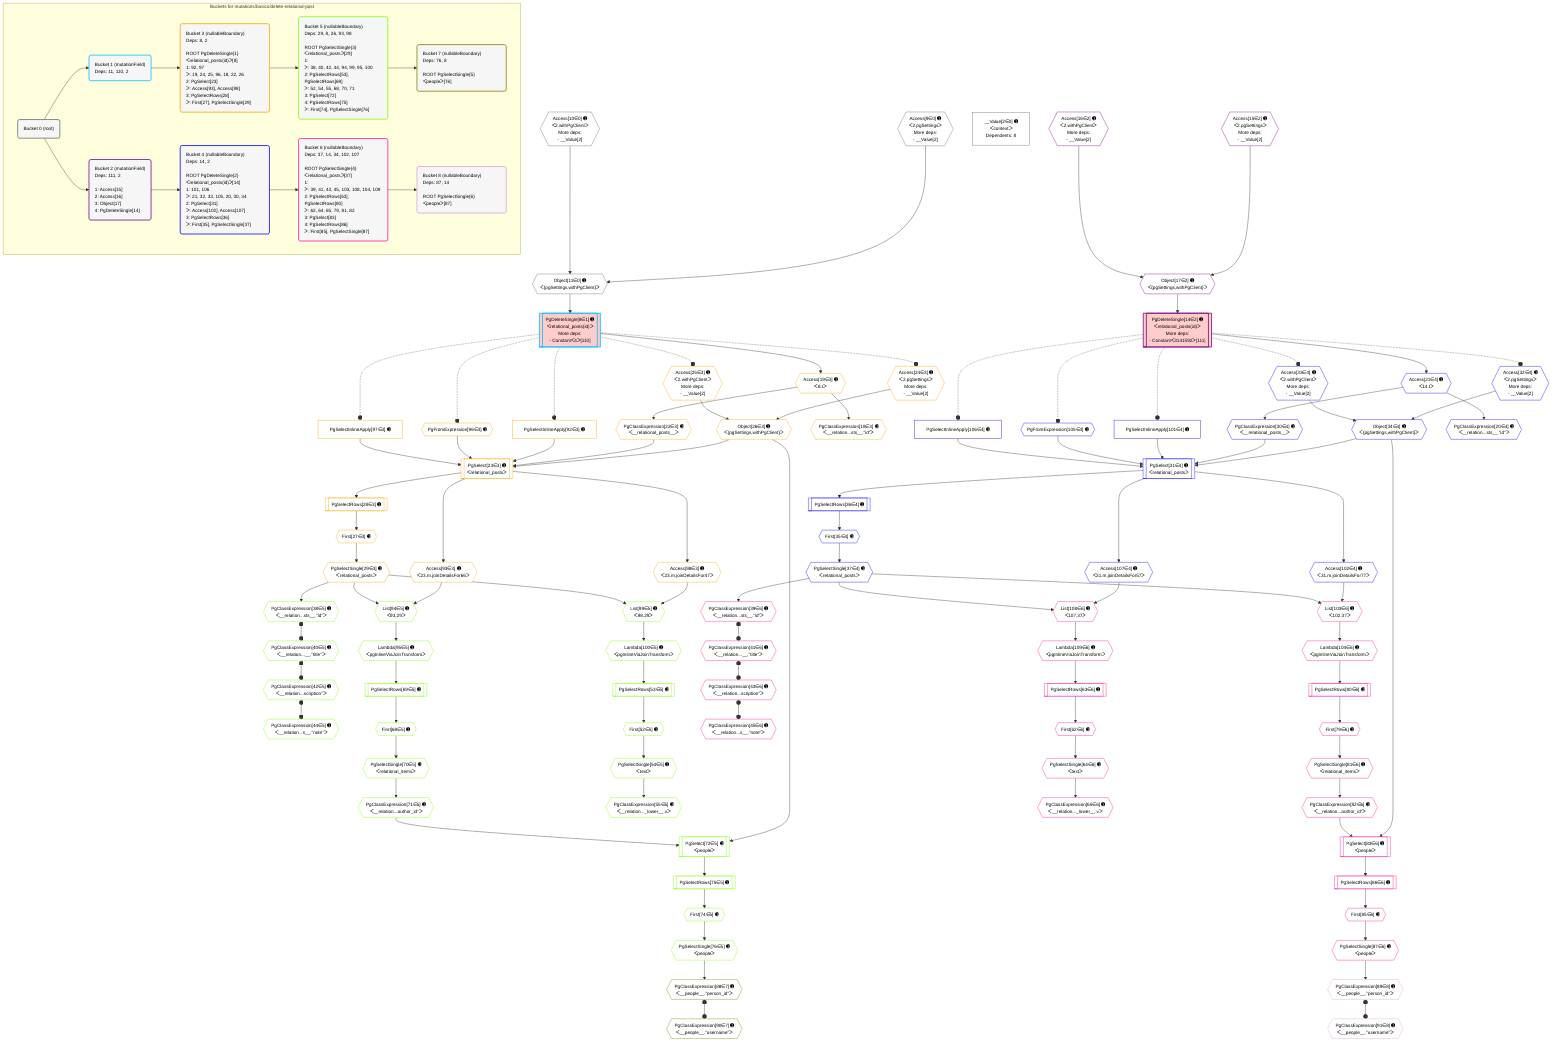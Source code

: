 %%{init: {'themeVariables': { 'fontSize': '12px'}}}%%
graph TD
    classDef path fill:#eee,stroke:#000,color:#000
    classDef plan fill:#fff,stroke-width:1px,color:#000
    classDef itemplan fill:#fff,stroke-width:2px,color:#000
    classDef unbatchedplan fill:#dff,stroke-width:1px,color:#000
    classDef sideeffectplan fill:#fcc,stroke-width:2px,color:#000
    classDef bucket fill:#f6f6f6,color:#000,stroke-width:2px,text-align:left

    subgraph "Buckets for mutations/basics/delete-relational-post"
    Bucket0("Bucket 0 (root)"):::bucket
    Bucket1("Bucket 1 (mutationField)<br />Deps: 11, 110, 2"):::bucket
    Bucket2("Bucket 2 (mutationField)<br />Deps: 111, 2<br /><br />1: Access[15]<br />2: Access[16]<br />3: Object[17]<br />4: PgDeleteSingle[14]"):::bucket
    Bucket3("Bucket 3 (nullableBoundary)<br />Deps: 8, 2<br /><br />ROOT PgDeleteSingle{1}ᐸrelational_posts(id)ᐳ[8]<br />1: 92, 97<br />ᐳ: 19, 24, 25, 96, 18, 22, 26<br />2: PgSelect[23]<br />ᐳ: Access[93], Access[98]<br />3: PgSelectRows[28]<br />ᐳ: First[27], PgSelectSingle[29]"):::bucket
    Bucket4("Bucket 4 (nullableBoundary)<br />Deps: 14, 2<br /><br />ROOT PgDeleteSingle{2}ᐸrelational_posts(id)ᐳ[14]<br />1: 101, 106<br />ᐳ: 21, 32, 33, 105, 20, 30, 34<br />2: PgSelect[31]<br />ᐳ: Access[102], Access[107]<br />3: PgSelectRows[36]<br />ᐳ: First[35], PgSelectSingle[37]"):::bucket
    Bucket5("Bucket 5 (nullableBoundary)<br />Deps: 29, 8, 26, 93, 98<br /><br />ROOT PgSelectSingle{3}ᐸrelational_postsᐳ[29]<br />1: <br />ᐳ: 38, 40, 42, 44, 94, 99, 95, 100<br />2: PgSelectRows[53], PgSelectRows[69]<br />ᐳ: 52, 54, 55, 68, 70, 71<br />3: PgSelect[72]<br />4: PgSelectRows[75]<br />ᐳ: First[74], PgSelectSingle[76]"):::bucket
    Bucket6("Bucket 6 (nullableBoundary)<br />Deps: 37, 14, 34, 102, 107<br /><br />ROOT PgSelectSingle{4}ᐸrelational_postsᐳ[37]<br />1: <br />ᐳ: 39, 41, 43, 45, 103, 108, 104, 109<br />2: PgSelectRows[63], PgSelectRows[80]<br />ᐳ: 62, 64, 65, 79, 81, 82<br />3: PgSelect[83]<br />4: PgSelectRows[86]<br />ᐳ: First[85], PgSelectSingle[87]"):::bucket
    Bucket7("Bucket 7 (nullableBoundary)<br />Deps: 76, 8<br /><br />ROOT PgSelectSingle{5}ᐸpeopleᐳ[76]"):::bucket
    Bucket8("Bucket 8 (nullableBoundary)<br />Deps: 87, 14<br /><br />ROOT PgSelectSingle{6}ᐸpeopleᐳ[87]"):::bucket
    end
    Bucket0 --> Bucket1 & Bucket2
    Bucket1 --> Bucket3
    Bucket2 --> Bucket4
    Bucket3 --> Bucket5
    Bucket4 --> Bucket6
    Bucket5 --> Bucket7
    Bucket6 --> Bucket8

    %% plan dependencies
    Object11{{"Object[11∈0] ➊<br />ᐸ{pgSettings,withPgClient}ᐳ"}}:::plan
    Access9{{"Access[9∈0] ➊<br />ᐸ2.pgSettingsᐳ<br />More deps:<br />- __Value[2]"}}:::plan
    Access10{{"Access[10∈0] ➊<br />ᐸ2.withPgClientᐳ<br />More deps:<br />- __Value[2]"}}:::plan
    Access9 & Access10 --> Object11
    __Value2["__Value[2∈0] ➊<br />ᐸcontextᐳ<br />Dependents: 8"]:::plan
    PgDeleteSingle8[["PgDeleteSingle[8∈1] ➊<br />ᐸrelational_posts(id)ᐳ<br />More deps:<br />- Constantᐸ4ᐳ[110]"]]:::sideeffectplan
    Object11 --> PgDeleteSingle8
    PgDeleteSingle14[["PgDeleteSingle[14∈2] ➊<br />ᐸrelational_posts(id)ᐳ<br />More deps:<br />- Constantᐸ3141592ᐳ[111]"]]:::sideeffectplan
    Object17{{"Object[17∈2] ➊<br />ᐸ{pgSettings,withPgClient}ᐳ"}}:::plan
    Object17 --> PgDeleteSingle14
    Access15{{"Access[15∈2] ➊<br />ᐸ2.pgSettingsᐳ<br />More deps:<br />- __Value[2]"}}:::plan
    Access16{{"Access[16∈2] ➊<br />ᐸ2.withPgClientᐳ<br />More deps:<br />- __Value[2]"}}:::plan
    Access15 & Access16 --> Object17
    PgSelect23[["PgSelect[23∈3] ➊<br />ᐸrelational_postsᐳ"]]:::plan
    Object26{{"Object[26∈3] ➊<br />ᐸ{pgSettings,withPgClient}ᐳ"}}:::plan
    PgClassExpression22{{"PgClassExpression[22∈3] ➊<br />ᐸ__relational_posts__ᐳ"}}:::plan
    PgSelectInlineApply92["PgSelectInlineApply[92∈3] ➊"]:::plan
    PgFromExpression96{{"PgFromExpression[96∈3] ➊"}}:::plan
    PgSelectInlineApply97["PgSelectInlineApply[97∈3] ➊"]:::plan
    Object26 & PgClassExpression22 & PgSelectInlineApply92 & PgFromExpression96 & PgSelectInlineApply97 --> PgSelect23
    Access24{{"Access[24∈3] ➊<br />ᐸ2.pgSettingsᐳ<br />More deps:<br />- __Value[2]"}}:::plan
    Access25{{"Access[25∈3] ➊<br />ᐸ2.withPgClientᐳ<br />More deps:<br />- __Value[2]"}}:::plan
    Access24 & Access25 --> Object26
    PgClassExpression18{{"PgClassExpression[18∈3] ➊<br />ᐸ__relation...sts__.”id”ᐳ"}}:::plan
    Access19{{"Access[19∈3] ➊<br />ᐸ8.tᐳ"}}:::plan
    Access19 --> PgClassExpression18
    PgDeleteSingle8 --> Access19
    Access19 --> PgClassExpression22
    First27{{"First[27∈3] ➊"}}:::plan
    PgSelectRows28[["PgSelectRows[28∈3] ➊"]]:::plan
    PgSelectRows28 --> First27
    PgSelect23 --> PgSelectRows28
    PgSelectSingle29{{"PgSelectSingle[29∈3] ➊<br />ᐸrelational_postsᐳ"}}:::plan
    First27 --> PgSelectSingle29
    Access93{{"Access[93∈3] ➊<br />ᐸ23.m.joinDetailsFor66ᐳ"}}:::plan
    PgSelect23 --> Access93
    Access98{{"Access[98∈3] ➊<br />ᐸ23.m.joinDetailsFor47ᐳ"}}:::plan
    PgSelect23 --> Access98
    PgSelect31[["PgSelect[31∈4] ➊<br />ᐸrelational_postsᐳ"]]:::plan
    Object34{{"Object[34∈4] ➊<br />ᐸ{pgSettings,withPgClient}ᐳ"}}:::plan
    PgClassExpression30{{"PgClassExpression[30∈4] ➊<br />ᐸ__relational_posts__ᐳ"}}:::plan
    PgSelectInlineApply101["PgSelectInlineApply[101∈4] ➊"]:::plan
    PgFromExpression105{{"PgFromExpression[105∈4] ➊"}}:::plan
    PgSelectInlineApply106["PgSelectInlineApply[106∈4] ➊"]:::plan
    Object34 & PgClassExpression30 & PgSelectInlineApply101 & PgFromExpression105 & PgSelectInlineApply106 --> PgSelect31
    Access32{{"Access[32∈4] ➊<br />ᐸ2.pgSettingsᐳ<br />More deps:<br />- __Value[2]"}}:::plan
    Access33{{"Access[33∈4] ➊<br />ᐸ2.withPgClientᐳ<br />More deps:<br />- __Value[2]"}}:::plan
    Access32 & Access33 --> Object34
    PgClassExpression20{{"PgClassExpression[20∈4] ➊<br />ᐸ__relation...sts__.”id”ᐳ"}}:::plan
    Access21{{"Access[21∈4] ➊<br />ᐸ14.tᐳ"}}:::plan
    Access21 --> PgClassExpression20
    PgDeleteSingle14 --> Access21
    Access21 --> PgClassExpression30
    First35{{"First[35∈4] ➊"}}:::plan
    PgSelectRows36[["PgSelectRows[36∈4] ➊"]]:::plan
    PgSelectRows36 --> First35
    PgSelect31 --> PgSelectRows36
    PgSelectSingle37{{"PgSelectSingle[37∈4] ➊<br />ᐸrelational_postsᐳ"}}:::plan
    First35 --> PgSelectSingle37
    Access102{{"Access[102∈4] ➊<br />ᐸ31.m.joinDetailsFor77ᐳ"}}:::plan
    PgSelect31 --> Access102
    Access107{{"Access[107∈4] ➊<br />ᐸ31.m.joinDetailsFor57ᐳ"}}:::plan
    PgSelect31 --> Access107
    PgSelect72[["PgSelect[72∈5] ➊<br />ᐸpeopleᐳ"]]:::plan
    PgClassExpression71{{"PgClassExpression[71∈5] ➊<br />ᐸ__relation...author_id”ᐳ"}}:::plan
    Object26 & PgClassExpression71 --> PgSelect72
    List94{{"List[94∈5] ➊<br />ᐸ93,29ᐳ"}}:::plan
    Access93 & PgSelectSingle29 --> List94
    List99{{"List[99∈5] ➊<br />ᐸ98,29ᐳ"}}:::plan
    Access98 & PgSelectSingle29 --> List99
    PgClassExpression38{{"PgClassExpression[38∈5] ➊<br />ᐸ__relation...sts__.”id”ᐳ"}}:::plan
    PgSelectSingle29 --> PgClassExpression38
    PgClassExpression40{{"PgClassExpression[40∈5] ➊<br />ᐸ__relation...__.”title”ᐳ"}}:::plan
    PgClassExpression38 o--o PgClassExpression40
    PgClassExpression42{{"PgClassExpression[42∈5] ➊<br />ᐸ__relation...scription”ᐳ"}}:::plan
    PgClassExpression40 o--o PgClassExpression42
    PgClassExpression44{{"PgClassExpression[44∈5] ➊<br />ᐸ__relation...s__.”note”ᐳ"}}:::plan
    PgClassExpression42 o--o PgClassExpression44
    First52{{"First[52∈5] ➊"}}:::plan
    PgSelectRows53[["PgSelectRows[53∈5] ➊"]]:::plan
    PgSelectRows53 --> First52
    Lambda100{{"Lambda[100∈5] ➊<br />ᐸpgInlineViaJoinTransformᐳ"}}:::plan
    Lambda100 --> PgSelectRows53
    PgSelectSingle54{{"PgSelectSingle[54∈5] ➊<br />ᐸtextᐳ"}}:::plan
    First52 --> PgSelectSingle54
    PgClassExpression55{{"PgClassExpression[55∈5] ➊<br />ᐸ__relation..._lower__.vᐳ"}}:::plan
    PgSelectSingle54 --> PgClassExpression55
    First68{{"First[68∈5] ➊"}}:::plan
    PgSelectRows69[["PgSelectRows[69∈5] ➊"]]:::plan
    PgSelectRows69 --> First68
    Lambda95{{"Lambda[95∈5] ➊<br />ᐸpgInlineViaJoinTransformᐳ"}}:::plan
    Lambda95 --> PgSelectRows69
    PgSelectSingle70{{"PgSelectSingle[70∈5] ➊<br />ᐸrelational_itemsᐳ"}}:::plan
    First68 --> PgSelectSingle70
    PgSelectSingle70 --> PgClassExpression71
    First74{{"First[74∈5] ➊"}}:::plan
    PgSelectRows75[["PgSelectRows[75∈5] ➊"]]:::plan
    PgSelectRows75 --> First74
    PgSelect72 --> PgSelectRows75
    PgSelectSingle76{{"PgSelectSingle[76∈5] ➊<br />ᐸpeopleᐳ"}}:::plan
    First74 --> PgSelectSingle76
    List94 --> Lambda95
    List99 --> Lambda100
    PgSelect83[["PgSelect[83∈6] ➊<br />ᐸpeopleᐳ"]]:::plan
    PgClassExpression82{{"PgClassExpression[82∈6] ➊<br />ᐸ__relation...author_id”ᐳ"}}:::plan
    Object34 & PgClassExpression82 --> PgSelect83
    List103{{"List[103∈6] ➊<br />ᐸ102,37ᐳ"}}:::plan
    Access102 & PgSelectSingle37 --> List103
    List108{{"List[108∈6] ➊<br />ᐸ107,37ᐳ"}}:::plan
    Access107 & PgSelectSingle37 --> List108
    PgClassExpression39{{"PgClassExpression[39∈6] ➊<br />ᐸ__relation...sts__.”id”ᐳ"}}:::plan
    PgSelectSingle37 --> PgClassExpression39
    PgClassExpression41{{"PgClassExpression[41∈6] ➊<br />ᐸ__relation...__.”title”ᐳ"}}:::plan
    PgClassExpression39 o--o PgClassExpression41
    PgClassExpression43{{"PgClassExpression[43∈6] ➊<br />ᐸ__relation...scription”ᐳ"}}:::plan
    PgClassExpression41 o--o PgClassExpression43
    PgClassExpression45{{"PgClassExpression[45∈6] ➊<br />ᐸ__relation...s__.”note”ᐳ"}}:::plan
    PgClassExpression43 o--o PgClassExpression45
    First62{{"First[62∈6] ➊"}}:::plan
    PgSelectRows63[["PgSelectRows[63∈6] ➊"]]:::plan
    PgSelectRows63 --> First62
    Lambda109{{"Lambda[109∈6] ➊<br />ᐸpgInlineViaJoinTransformᐳ"}}:::plan
    Lambda109 --> PgSelectRows63
    PgSelectSingle64{{"PgSelectSingle[64∈6] ➊<br />ᐸtextᐳ"}}:::plan
    First62 --> PgSelectSingle64
    PgClassExpression65{{"PgClassExpression[65∈6] ➊<br />ᐸ__relation..._lower__.vᐳ"}}:::plan
    PgSelectSingle64 --> PgClassExpression65
    First79{{"First[79∈6] ➊"}}:::plan
    PgSelectRows80[["PgSelectRows[80∈6] ➊"]]:::plan
    PgSelectRows80 --> First79
    Lambda104{{"Lambda[104∈6] ➊<br />ᐸpgInlineViaJoinTransformᐳ"}}:::plan
    Lambda104 --> PgSelectRows80
    PgSelectSingle81{{"PgSelectSingle[81∈6] ➊<br />ᐸrelational_itemsᐳ"}}:::plan
    First79 --> PgSelectSingle81
    PgSelectSingle81 --> PgClassExpression82
    First85{{"First[85∈6] ➊"}}:::plan
    PgSelectRows86[["PgSelectRows[86∈6] ➊"]]:::plan
    PgSelectRows86 --> First85
    PgSelect83 --> PgSelectRows86
    PgSelectSingle87{{"PgSelectSingle[87∈6] ➊<br />ᐸpeopleᐳ"}}:::plan
    First85 --> PgSelectSingle87
    List103 --> Lambda104
    List108 --> Lambda109
    PgClassExpression88{{"PgClassExpression[88∈7] ➊<br />ᐸ__people__.”person_id”ᐳ"}}:::plan
    PgSelectSingle76 --> PgClassExpression88
    PgClassExpression90{{"PgClassExpression[90∈7] ➊<br />ᐸ__people__.”username”ᐳ"}}:::plan
    PgClassExpression88 o--o PgClassExpression90
    PgClassExpression89{{"PgClassExpression[89∈8] ➊<br />ᐸ__people__.”person_id”ᐳ"}}:::plan
    PgSelectSingle87 --> PgClassExpression89
    PgClassExpression91{{"PgClassExpression[91∈8] ➊<br />ᐸ__people__.”username”ᐳ"}}:::plan
    PgClassExpression89 o--o PgClassExpression91

    %% define steps
    classDef bucket0 stroke:#696969
    class Bucket0,__Value2,Access9,Access10,Object11 bucket0
    classDef bucket1 stroke:#00bfff
    class Bucket1,PgDeleteSingle8 bucket1
    classDef bucket2 stroke:#7f007f
    class Bucket2,PgDeleteSingle14,Access15,Access16,Object17 bucket2
    classDef bucket3 stroke:#ffa500
    class Bucket3,PgClassExpression18,Access19,PgClassExpression22,PgSelect23,Access24,Access25,Object26,First27,PgSelectRows28,PgSelectSingle29,PgSelectInlineApply92,Access93,PgFromExpression96,PgSelectInlineApply97,Access98 bucket3
    classDef bucket4 stroke:#0000ff
    class Bucket4,PgClassExpression20,Access21,PgClassExpression30,PgSelect31,Access32,Access33,Object34,First35,PgSelectRows36,PgSelectSingle37,PgSelectInlineApply101,Access102,PgFromExpression105,PgSelectInlineApply106,Access107 bucket4
    classDef bucket5 stroke:#7fff00
    class Bucket5,PgClassExpression38,PgClassExpression40,PgClassExpression42,PgClassExpression44,First52,PgSelectRows53,PgSelectSingle54,PgClassExpression55,First68,PgSelectRows69,PgSelectSingle70,PgClassExpression71,PgSelect72,First74,PgSelectRows75,PgSelectSingle76,List94,Lambda95,List99,Lambda100 bucket5
    classDef bucket6 stroke:#ff1493
    class Bucket6,PgClassExpression39,PgClassExpression41,PgClassExpression43,PgClassExpression45,First62,PgSelectRows63,PgSelectSingle64,PgClassExpression65,First79,PgSelectRows80,PgSelectSingle81,PgClassExpression82,PgSelect83,First85,PgSelectRows86,PgSelectSingle87,List103,Lambda104,List108,Lambda109 bucket6
    classDef bucket7 stroke:#808000
    class Bucket7,PgClassExpression88,PgClassExpression90 bucket7
    classDef bucket8 stroke:#dda0dd
    class Bucket8,PgClassExpression89,PgClassExpression91 bucket8

    %% implicit side effects
    PgDeleteSingle8 -.-o Access24
    PgDeleteSingle8 -.-o Access25
    PgDeleteSingle8 -.-o PgSelectInlineApply92
    PgDeleteSingle8 -.-o PgFromExpression96
    PgDeleteSingle8 -.-o PgSelectInlineApply97
    PgDeleteSingle14 -.-o Access32
    PgDeleteSingle14 -.-o Access33
    PgDeleteSingle14 -.-o PgSelectInlineApply101
    PgDeleteSingle14 -.-o PgFromExpression105
    PgDeleteSingle14 -.-o PgSelectInlineApply106
